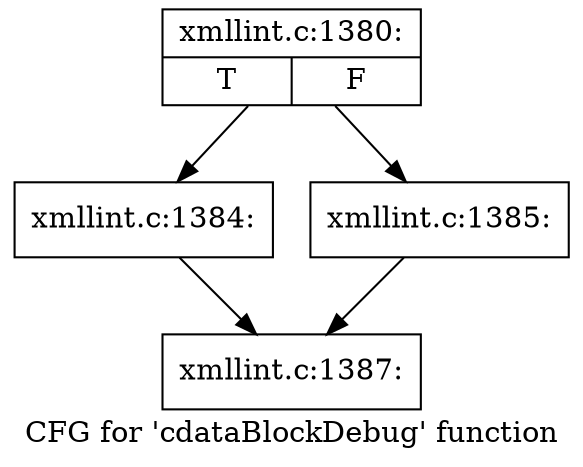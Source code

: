 digraph "CFG for 'cdataBlockDebug' function" {
	label="CFG for 'cdataBlockDebug' function";

	Node0x49e8a10 [shape=record,label="{xmllint.c:1380:|{<s0>T|<s1>F}}"];
	Node0x49e8a10 -> Node0x49ea710;
	Node0x49e8a10 -> Node0x49ea760;
	Node0x49ea710 [shape=record,label="{xmllint.c:1384:}"];
	Node0x49ea710 -> Node0x49e9c50;
	Node0x49ea760 [shape=record,label="{xmllint.c:1385:}"];
	Node0x49ea760 -> Node0x49e9c50;
	Node0x49e9c50 [shape=record,label="{xmllint.c:1387:}"];
}
